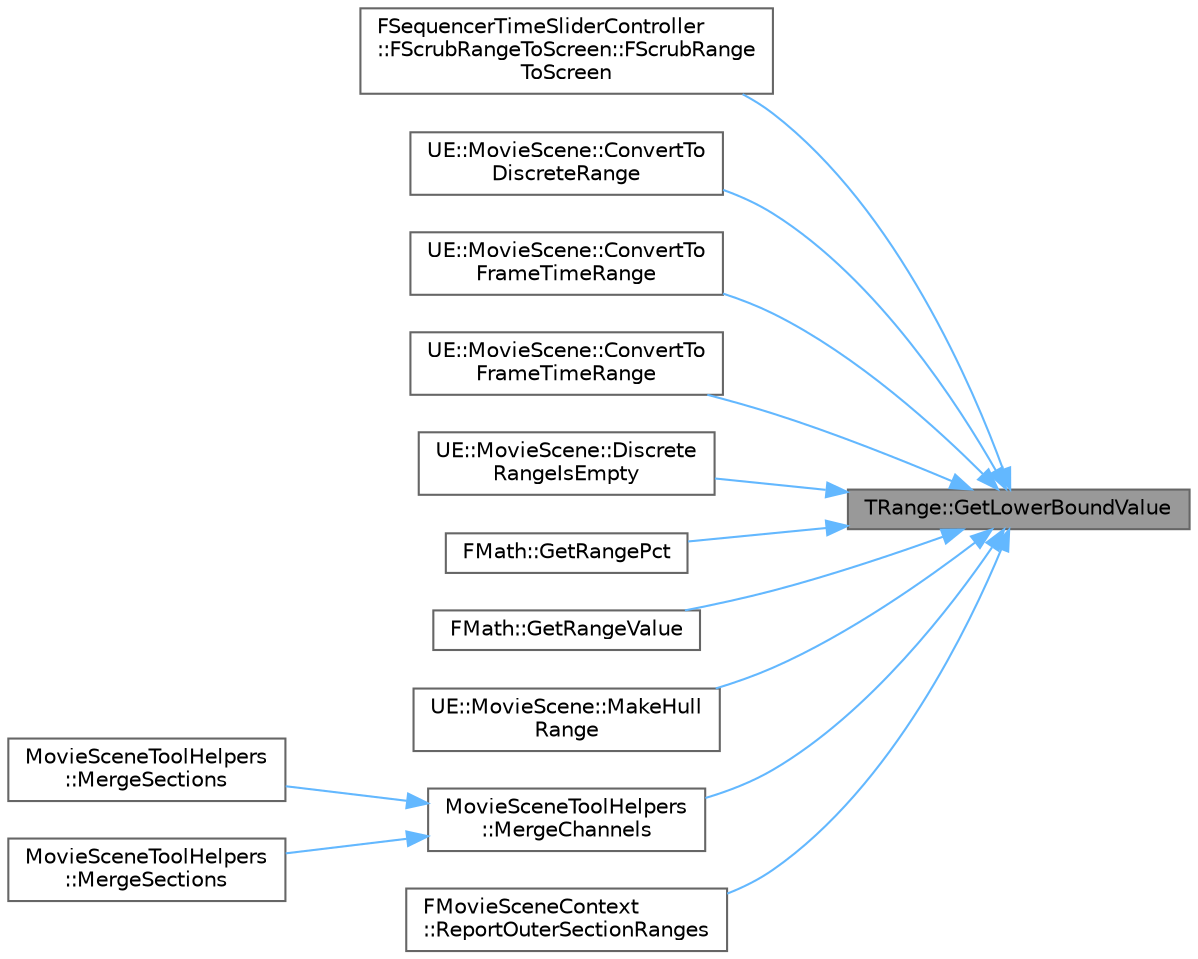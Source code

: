 digraph "TRange::GetLowerBoundValue"
{
 // INTERACTIVE_SVG=YES
 // LATEX_PDF_SIZE
  bgcolor="transparent";
  edge [fontname=Helvetica,fontsize=10,labelfontname=Helvetica,labelfontsize=10];
  node [fontname=Helvetica,fontsize=10,shape=box,height=0.2,width=0.4];
  rankdir="RL";
  Node1 [id="Node000001",label="TRange::GetLowerBoundValue",height=0.2,width=0.4,color="gray40", fillcolor="grey60", style="filled", fontcolor="black",tooltip="Get the value of the lower bound."];
  Node1 -> Node2 [id="edge1_Node000001_Node000002",dir="back",color="steelblue1",style="solid",tooltip=" "];
  Node2 [id="Node000002",label="FSequencerTimeSliderController\l::FScrubRangeToScreen::FScrubRange\lToScreen",height=0.2,width=0.4,color="grey40", fillcolor="white", style="filled",URL="$d6/d02/structFSequencerTimeSliderController_1_1FScrubRangeToScreen.html#a463898d64b88be2b0ed8c83d8a9f201f",tooltip=" "];
  Node1 -> Node3 [id="edge2_Node000001_Node000003",dir="back",color="steelblue1",style="solid",tooltip=" "];
  Node3 [id="Node000003",label="UE::MovieScene::ConvertTo\lDiscreteRange",height=0.2,width=0.4,color="grey40", fillcolor="white", style="filled",URL="$d1/dd1/namespaceUE_1_1MovieScene.html#aaef86ae749ebe83e70863057c1f0521c",tooltip=" "];
  Node1 -> Node4 [id="edge3_Node000001_Node000004",dir="back",color="steelblue1",style="solid",tooltip=" "];
  Node4 [id="Node000004",label="UE::MovieScene::ConvertTo\lFrameTimeRange",height=0.2,width=0.4,color="grey40", fillcolor="white", style="filled",URL="$d1/dd1/namespaceUE_1_1MovieScene.html#a7fe97ce798941ef0609c5472cb3e3d72",tooltip="Convert a frame number range into a frame time range."];
  Node1 -> Node5 [id="edge4_Node000001_Node000005",dir="back",color="steelblue1",style="solid",tooltip=" "];
  Node5 [id="Node000005",label="UE::MovieScene::ConvertTo\lFrameTimeRange",height=0.2,width=0.4,color="grey40", fillcolor="white", style="filled",URL="$d1/dd1/namespaceUE_1_1MovieScene.html#a6ec173a2bac14d6d44c19dc03199e09c",tooltip=" "];
  Node1 -> Node6 [id="edge5_Node000001_Node000006",dir="back",color="steelblue1",style="solid",tooltip=" "];
  Node6 [id="Node000006",label="UE::MovieScene::Discrete\lRangeIsEmpty",height=0.2,width=0.4,color="grey40", fillcolor="white", style="filled",URL="$d1/dd1/namespaceUE_1_1MovieScene.html#a81e936a8981e0e2536d0fa7d796d5ef3",tooltip="Check whether the specified range contains any integer frame numbers or not."];
  Node1 -> Node7 [id="edge6_Node000001_Node000007",dir="back",color="steelblue1",style="solid",tooltip=" "];
  Node7 [id="Node000007",label="FMath::GetRangePct",height=0.2,width=0.4,color="grey40", fillcolor="white", style="filled",URL="$dc/d20/structFMath.html#acbb75852a8eefe3f574fe663b292c6fe",tooltip=" "];
  Node1 -> Node8 [id="edge7_Node000001_Node000008",dir="back",color="steelblue1",style="solid",tooltip=" "];
  Node8 [id="Node000008",label="FMath::GetRangeValue",height=0.2,width=0.4,color="grey40", fillcolor="white", style="filled",URL="$dc/d20/structFMath.html#a1e403e59660fb7554dae5bdbe87eb93d",tooltip=" "];
  Node1 -> Node9 [id="edge8_Node000001_Node000009",dir="back",color="steelblue1",style="solid",tooltip=" "];
  Node9 [id="Node000009",label="UE::MovieScene::MakeHull\lRange",height=0.2,width=0.4,color="grey40", fillcolor="white", style="filled",URL="$d1/dd1/namespaceUE_1_1MovieScene.html#a2eba1b992b859f37b67f27a6a0cee68a",tooltip="Make a new range that includes both the lower and upper bounds of the given range."];
  Node1 -> Node10 [id="edge9_Node000001_Node000010",dir="back",color="steelblue1",style="solid",tooltip=" "];
  Node10 [id="Node000010",label="MovieSceneToolHelpers\l::MergeChannels",height=0.2,width=0.4,color="grey40", fillcolor="white", style="filled",URL="$d9/d4a/classMovieSceneToolHelpers.html#abb9a9db481ed946b92f866ce8117334b",tooltip=" "];
  Node10 -> Node11 [id="edge10_Node000010_Node000011",dir="back",color="steelblue1",style="solid",tooltip=" "];
  Node11 [id="Node000011",label="MovieSceneToolHelpers\l::MergeSections",height=0.2,width=0.4,color="grey40", fillcolor="white", style="filled",URL="$d9/d4a/classMovieSceneToolHelpers.html#ad7ecfef9df3c493db807aa99ef0e25bf",tooltip=" "];
  Node10 -> Node12 [id="edge11_Node000010_Node000012",dir="back",color="steelblue1",style="solid",tooltip=" "];
  Node12 [id="Node000012",label="MovieSceneToolHelpers\l::MergeSections",height=0.2,width=0.4,color="grey40", fillcolor="white", style="filled",URL="$d9/d4a/classMovieSceneToolHelpers.html#aa200fc537b8bcee724958fbd703f0176",tooltip=" "];
  Node1 -> Node13 [id="edge12_Node000001_Node000013",dir="back",color="steelblue1",style="solid",tooltip=" "];
  Node13 [id="Node000013",label="FMovieSceneContext\l::ReportOuterSectionRanges",height=0.2,width=0.4,color="grey40", fillcolor="white", style="filled",URL="$dd/daf/structFMovieSceneContext.html#a7e9b41544d8c7eea04eb0b3db389c713",tooltip="Report the outer section pre and post roll ranges for the current context."];
}
